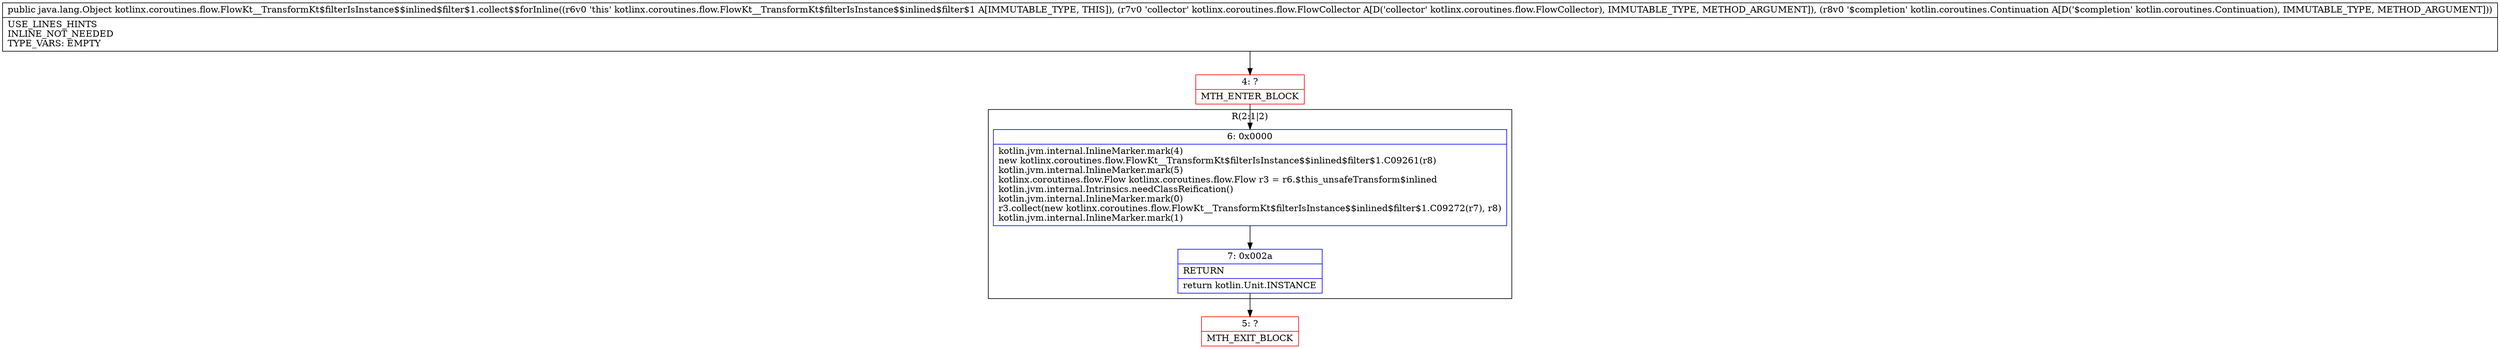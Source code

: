digraph "CFG forkotlinx.coroutines.flow.FlowKt__TransformKt$filterIsInstance$$inlined$filter$1.collect$$forInline(Lkotlinx\/coroutines\/flow\/FlowCollector;Lkotlin\/coroutines\/Continuation;)Ljava\/lang\/Object;" {
subgraph cluster_Region_1551340553 {
label = "R(2:1|2)";
node [shape=record,color=blue];
Node_6 [shape=record,label="{6\:\ 0x0000|kotlin.jvm.internal.InlineMarker.mark(4)\lnew kotlinx.coroutines.flow.FlowKt__TransformKt$filterIsInstance$$inlined$filter$1.C09261(r8)\lkotlin.jvm.internal.InlineMarker.mark(5)\lkotlinx.coroutines.flow.Flow kotlinx.coroutines.flow.Flow r3 = r6.$this_unsafeTransform$inlined\lkotlin.jvm.internal.Intrinsics.needClassReification()\lkotlin.jvm.internal.InlineMarker.mark(0)\lr3.collect(new kotlinx.coroutines.flow.FlowKt__TransformKt$filterIsInstance$$inlined$filter$1.C09272(r7), r8)\lkotlin.jvm.internal.InlineMarker.mark(1)\l}"];
Node_7 [shape=record,label="{7\:\ 0x002a|RETURN\l|return kotlin.Unit.INSTANCE\l}"];
}
Node_4 [shape=record,color=red,label="{4\:\ ?|MTH_ENTER_BLOCK\l}"];
Node_5 [shape=record,color=red,label="{5\:\ ?|MTH_EXIT_BLOCK\l}"];
MethodNode[shape=record,label="{public java.lang.Object kotlinx.coroutines.flow.FlowKt__TransformKt$filterIsInstance$$inlined$filter$1.collect$$forInline((r6v0 'this' kotlinx.coroutines.flow.FlowKt__TransformKt$filterIsInstance$$inlined$filter$1 A[IMMUTABLE_TYPE, THIS]), (r7v0 'collector' kotlinx.coroutines.flow.FlowCollector A[D('collector' kotlinx.coroutines.flow.FlowCollector), IMMUTABLE_TYPE, METHOD_ARGUMENT]), (r8v0 '$completion' kotlin.coroutines.Continuation A[D('$completion' kotlin.coroutines.Continuation), IMMUTABLE_TYPE, METHOD_ARGUMENT]))  | USE_LINES_HINTS\lINLINE_NOT_NEEDED\lTYPE_VARS: EMPTY\l}"];
MethodNode -> Node_4;Node_6 -> Node_7;
Node_7 -> Node_5;
Node_4 -> Node_6;
}

